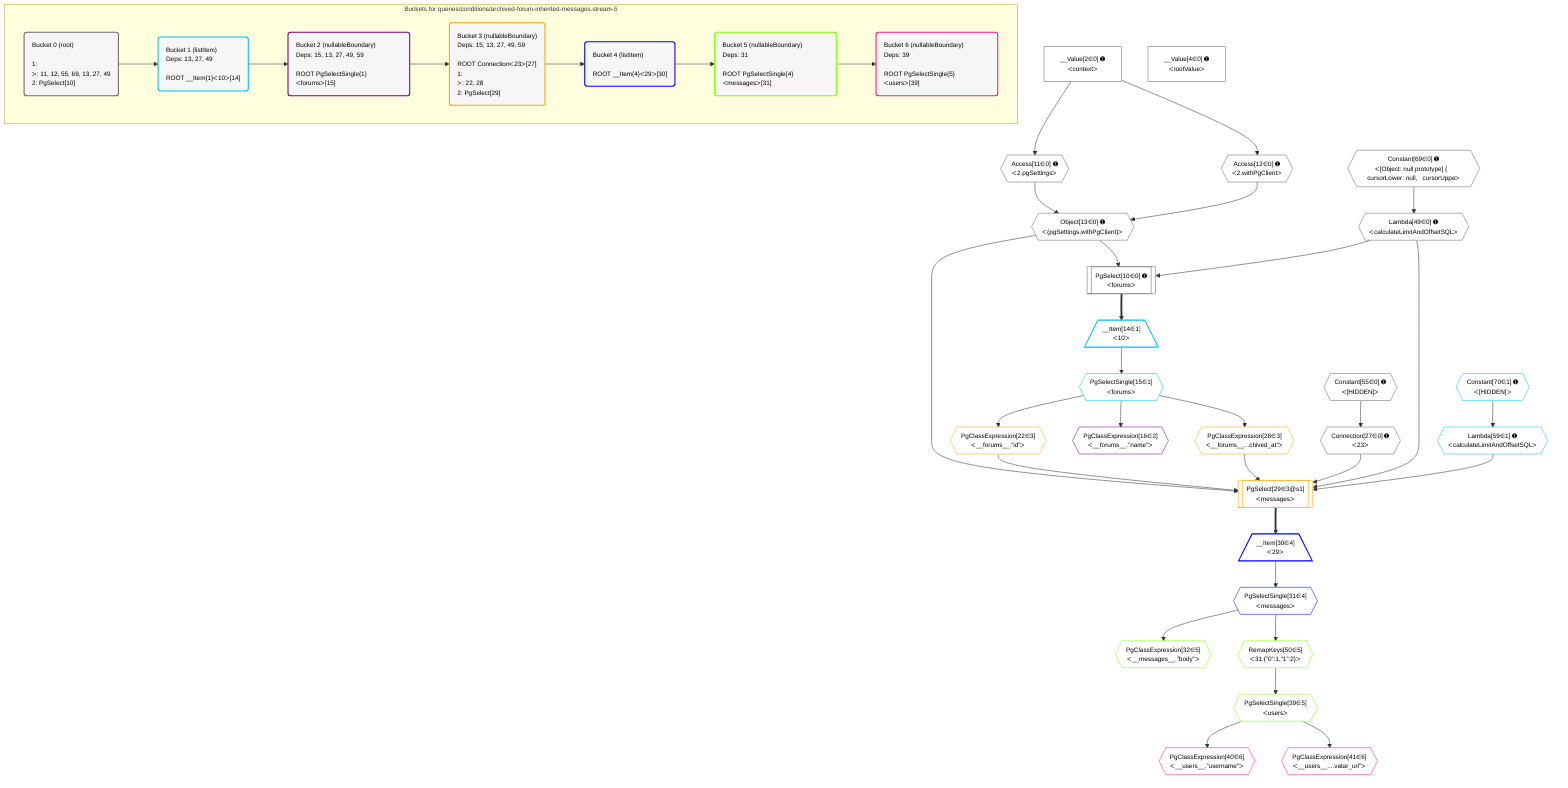 %%{init: {'themeVariables': { 'fontSize': '12px'}}}%%
graph TD
    classDef path fill:#eee,stroke:#000,color:#000
    classDef plan fill:#fff,stroke-width:1px,color:#000
    classDef itemplan fill:#fff,stroke-width:2px,color:#000
    classDef unbatchedplan fill:#dff,stroke-width:1px,color:#000
    classDef sideeffectplan fill:#fcc,stroke-width:2px,color:#000
    classDef bucket fill:#f6f6f6,color:#000,stroke-width:2px,text-align:left


    %% plan dependencies
    PgSelect10[["PgSelect[10∈0] ➊<br />ᐸforumsᐳ"]]:::plan
    Object13{{"Object[13∈0] ➊<br />ᐸ{pgSettings,withPgClient}ᐳ"}}:::plan
    Lambda49{{"Lambda[49∈0] ➊<br />ᐸcalculateLimitAndOffsetSQLᐳ"}}:::plan
    Object13 & Lambda49 --> PgSelect10
    Access11{{"Access[11∈0] ➊<br />ᐸ2.pgSettingsᐳ"}}:::plan
    Access12{{"Access[12∈0] ➊<br />ᐸ2.withPgClientᐳ"}}:::plan
    Access11 & Access12 --> Object13
    __Value2["__Value[2∈0] ➊<br />ᐸcontextᐳ"]:::plan
    __Value2 --> Access11
    __Value2 --> Access12
    Connection27{{"Connection[27∈0] ➊<br />ᐸ23ᐳ"}}:::plan
    Constant55{{"Constant[55∈0] ➊<br />ᐸ[HIDDEN]ᐳ"}}:::plan
    Constant55 --> Connection27
    Constant69{{"Constant[69∈0] ➊<br />ᐸ[Object: null prototype] {   cursorLower: null,   cursorUppeᐳ"}}:::plan
    Constant69 --> Lambda49
    __Value4["__Value[4∈0] ➊<br />ᐸrootValueᐳ"]:::plan
    __Item14[/"__Item[14∈1]<br />ᐸ10ᐳ"\]:::itemplan
    PgSelect10 ==> __Item14
    PgSelectSingle15{{"PgSelectSingle[15∈1]<br />ᐸforumsᐳ"}}:::plan
    __Item14 --> PgSelectSingle15
    Lambda59{{"Lambda[59∈1] ➊<br />ᐸcalculateLimitAndOffsetSQLᐳ"}}:::plan
    Constant70{{"Constant[70∈1] ➊<br />ᐸ[HIDDEN]ᐳ"}}:::plan
    Constant70 --> Lambda59
    PgClassExpression16{{"PgClassExpression[16∈2]<br />ᐸ__forums__.”name”ᐳ"}}:::plan
    PgSelectSingle15 --> PgClassExpression16
    PgSelect29[["PgSelect[29∈3@s1]<br />ᐸmessagesᐳ"]]:::plan
    PgClassExpression22{{"PgClassExpression[22∈3]<br />ᐸ__forums__.”id”ᐳ"}}:::plan
    PgClassExpression28{{"PgClassExpression[28∈3]<br />ᐸ__forums__...chived_at”ᐳ"}}:::plan
    Object13 & PgClassExpression22 & PgClassExpression28 & Connection27 & Lambda49 & Lambda59 --> PgSelect29
    PgSelectSingle15 --> PgClassExpression22
    PgSelectSingle15 --> PgClassExpression28
    __Item30[/"__Item[30∈4]<br />ᐸ29ᐳ"\]:::itemplan
    PgSelect29 ==> __Item30
    PgSelectSingle31{{"PgSelectSingle[31∈4]<br />ᐸmessagesᐳ"}}:::plan
    __Item30 --> PgSelectSingle31
    PgClassExpression32{{"PgClassExpression[32∈5]<br />ᐸ__messages__.”body”ᐳ"}}:::plan
    PgSelectSingle31 --> PgClassExpression32
    PgSelectSingle39{{"PgSelectSingle[39∈5]<br />ᐸusersᐳ"}}:::plan
    RemapKeys50{{"RemapKeys[50∈5]<br />ᐸ31:{”0”:1,”1”:2}ᐳ"}}:::plan
    RemapKeys50 --> PgSelectSingle39
    PgSelectSingle31 --> RemapKeys50
    PgClassExpression40{{"PgClassExpression[40∈6]<br />ᐸ__users__.”username”ᐳ"}}:::plan
    PgSelectSingle39 --> PgClassExpression40
    PgClassExpression41{{"PgClassExpression[41∈6]<br />ᐸ__users__....vatar_url”ᐳ"}}:::plan
    PgSelectSingle39 --> PgClassExpression41

    %% define steps

    subgraph "Buckets for queries/conditions/archived-forum-inherited-messages.stream-5"
    Bucket0("Bucket 0 (root)<br /><br />1: <br />ᐳ: 11, 12, 55, 69, 13, 27, 49<br />2: PgSelect[10]"):::bucket
    classDef bucket0 stroke:#696969
    class Bucket0,__Value2,__Value4,PgSelect10,Access11,Access12,Object13,Connection27,Lambda49,Constant55,Constant69 bucket0
    Bucket1("Bucket 1 (listItem)<br />Deps: 13, 27, 49<br /><br />ROOT __Item{1}ᐸ10ᐳ[14]"):::bucket
    classDef bucket1 stroke:#00bfff
    class Bucket1,__Item14,PgSelectSingle15,Lambda59,Constant70 bucket1
    Bucket2("Bucket 2 (nullableBoundary)<br />Deps: 15, 13, 27, 49, 59<br /><br />ROOT PgSelectSingle{1}ᐸforumsᐳ[15]"):::bucket
    classDef bucket2 stroke:#7f007f
    class Bucket2,PgClassExpression16 bucket2
    Bucket3("Bucket 3 (nullableBoundary)<br />Deps: 15, 13, 27, 49, 59<br /><br />ROOT Connectionᐸ23ᐳ[27]<br />1: <br />ᐳ: 22, 28<br />2: PgSelect[29]"):::bucket
    classDef bucket3 stroke:#ffa500
    class Bucket3,PgClassExpression22,PgClassExpression28,PgSelect29 bucket3
    Bucket4("Bucket 4 (listItem)<br /><br />ROOT __Item{4}ᐸ29ᐳ[30]"):::bucket
    classDef bucket4 stroke:#0000ff
    class Bucket4,__Item30,PgSelectSingle31 bucket4
    Bucket5("Bucket 5 (nullableBoundary)<br />Deps: 31<br /><br />ROOT PgSelectSingle{4}ᐸmessagesᐳ[31]"):::bucket
    classDef bucket5 stroke:#7fff00
    class Bucket5,PgClassExpression32,PgSelectSingle39,RemapKeys50 bucket5
    Bucket6("Bucket 6 (nullableBoundary)<br />Deps: 39<br /><br />ROOT PgSelectSingle{5}ᐸusersᐳ[39]"):::bucket
    classDef bucket6 stroke:#ff1493
    class Bucket6,PgClassExpression40,PgClassExpression41 bucket6
    Bucket0 --> Bucket1
    Bucket1 --> Bucket2
    Bucket2 --> Bucket3
    Bucket3 --> Bucket4
    Bucket4 --> Bucket5
    Bucket5 --> Bucket6
    end